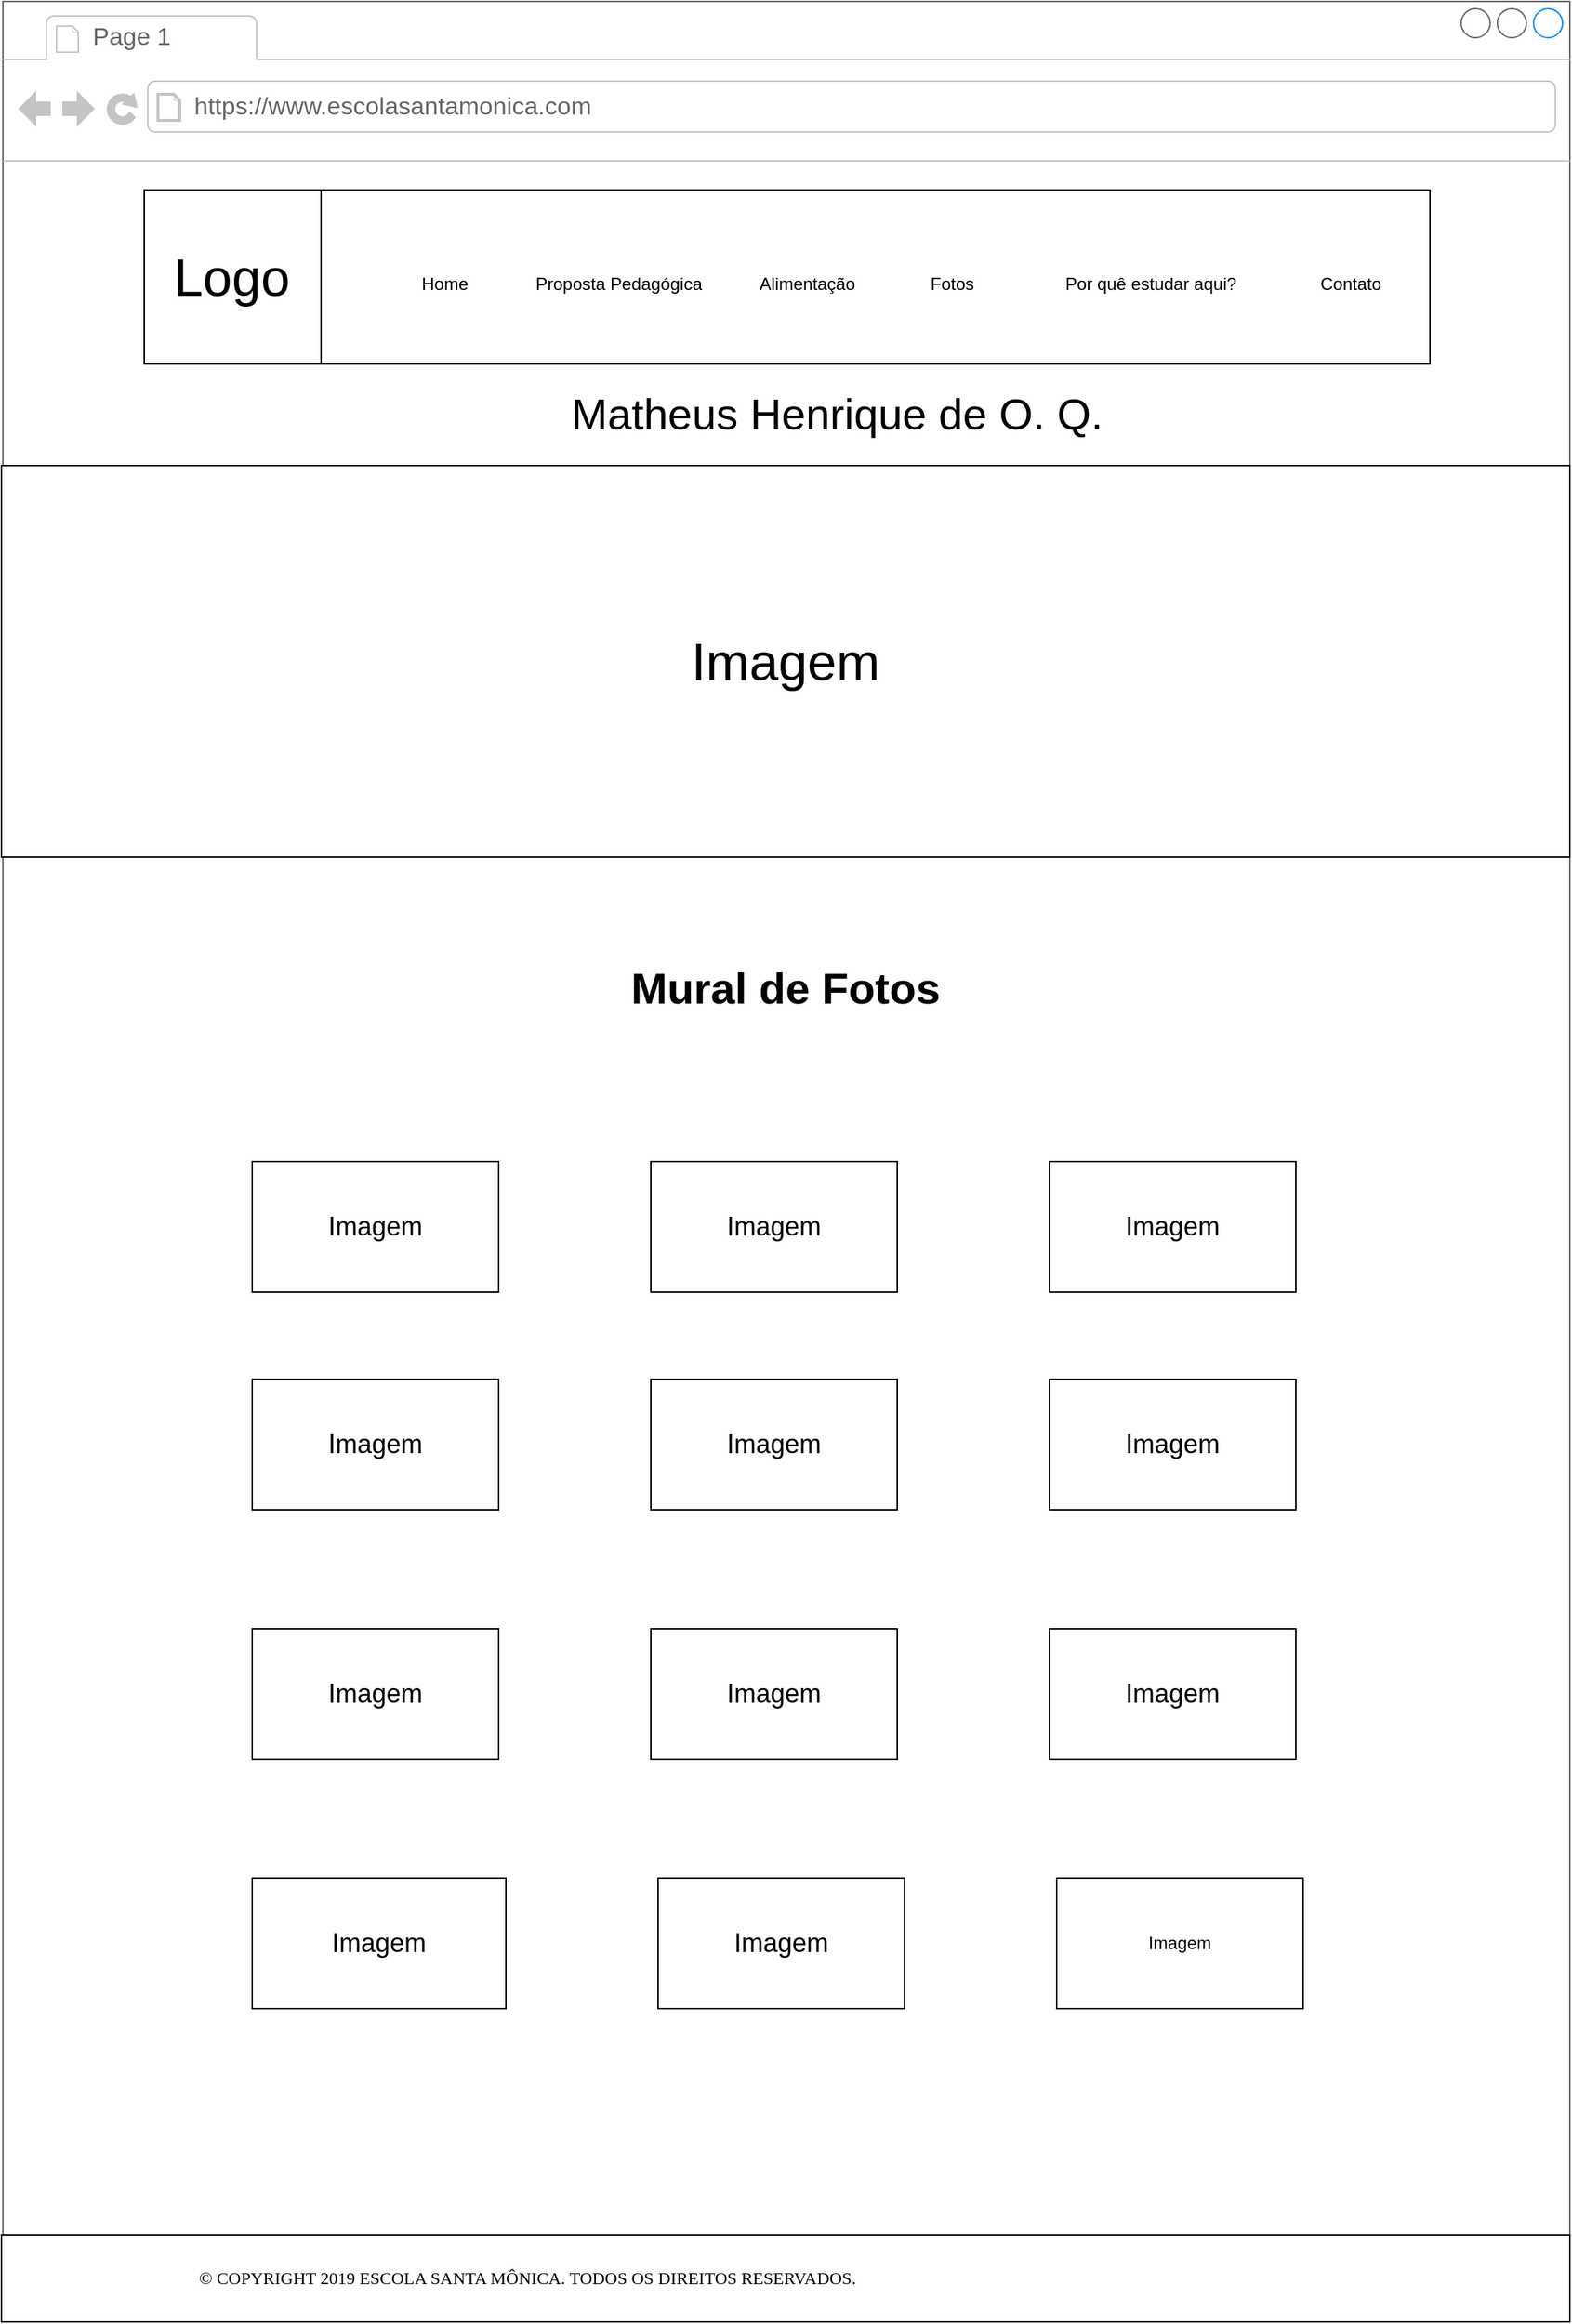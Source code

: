 <mxfile version="12.2.2" type="device" pages="1"><diagram name="Page-1" id="2cc2dc42-3aac-f2a9-1cec-7a8b7cbee084"><mxGraphModel dx="2095" dy="1203" grid="1" gridSize="10" guides="1" tooltips="1" connect="1" arrows="1" fold="1" page="1" pageScale="1" pageWidth="1100" pageHeight="850" background="#ffffff" math="0" shadow="0"><root><mxCell id="0"/><mxCell id="1" parent="0"/><mxCell id="7026571954dc6520-1" value="" style="strokeWidth=1;shadow=0;dashed=0;align=center;html=1;shape=mxgraph.mockup.containers.browserWindow;rSize=0;strokeColor=#666666;mainText=,;recursiveResize=0;rounded=0;labelBackgroundColor=none;fontFamily=Verdana;fontSize=12;fontStyle=0" parent="1" vertex="1"><mxGeometry x="9" y="30" width="1081" height="1540" as="geometry"/></mxCell><mxCell id="7026571954dc6520-2" value="Page 1" style="strokeWidth=1;shadow=0;dashed=0;align=center;html=1;shape=mxgraph.mockup.containers.anchor;fontSize=17;fontColor=#666666;align=left;" parent="7026571954dc6520-1" vertex="1"><mxGeometry x="60" y="12" width="110" height="26" as="geometry"/></mxCell><mxCell id="7026571954dc6520-3" value="https://www.escolasantamonica.com" style="strokeWidth=1;shadow=0;dashed=0;align=center;html=1;shape=mxgraph.mockup.containers.anchor;rSize=0;fontSize=17;fontColor=#666666;align=left;" parent="7026571954dc6520-1" vertex="1"><mxGeometry x="130" y="60" width="250" height="26" as="geometry"/></mxCell><mxCell id="7026571954dc6520-15" value="" style="verticalLabelPosition=bottom;shadow=0;dashed=0;align=center;html=1;verticalAlign=top;strokeWidth=1;shape=mxgraph.mockup.markup.line;strokeColor=#999999;rounded=0;labelBackgroundColor=none;fillColor=#ffffff;fontFamily=Verdana;fontSize=12;fontColor=#000000;" parent="7026571954dc6520-1" vertex="1"><mxGeometry y="310" width="1050" height="20" as="geometry"/></mxCell><mxCell id="7026571954dc6520-21" value="" style="verticalLabelPosition=bottom;shadow=0;dashed=0;align=center;html=1;verticalAlign=top;strokeWidth=1;shape=mxgraph.mockup.markup.line;strokeColor=#999999;rounded=0;labelBackgroundColor=none;fillColor=#ffffff;fontFamily=Verdana;fontSize=12;fontColor=#000000;" parent="7026571954dc6520-1" vertex="1"><mxGeometry y="580" width="1050" height="20" as="geometry"/></mxCell><mxCell id="ewFMJKoFP-ZU7OxCMfp1-1" value="" style="text;html=1;strokeColor=#000000;fillColor=#ffffff;align=center;verticalAlign=middle;whiteSpace=wrap;rounded=0;fontFamily=Helvetica;fontSize=12;fontColor=#000000;" parent="7026571954dc6520-1" vertex="1"><mxGeometry x="97.5" y="130" width="122" height="120" as="geometry"/></mxCell><mxCell id="ewFMJKoFP-ZU7OxCMfp1-3" value="&lt;font style=&quot;font-size: 36px&quot;&gt;Logo&lt;/font&gt;" style="text;html=1;strokeColor=none;fillColor=none;align=center;verticalAlign=middle;whiteSpace=wrap;rounded=0;" parent="7026571954dc6520-1" vertex="1"><mxGeometry x="134.5" y="175.5" width="46" height="29" as="geometry"/></mxCell><mxCell id="ewFMJKoFP-ZU7OxCMfp1-6" value="" style="rounded=0;whiteSpace=wrap;html=1;" parent="7026571954dc6520-1" vertex="1"><mxGeometry x="219.5" y="130" width="765" height="120" as="geometry"/></mxCell><mxCell id="ewFMJKoFP-ZU7OxCMfp1-17" value="Home" style="text;html=1;strokeColor=none;fillColor=none;align=center;verticalAlign=middle;whiteSpace=wrap;rounded=0;" parent="7026571954dc6520-1" vertex="1"><mxGeometry x="284.5" y="185" width="40" height="20" as="geometry"/></mxCell><mxCell id="ewFMJKoFP-ZU7OxCMfp1-19" value="Proposta Pedagógica" style="text;html=1;strokeColor=none;fillColor=none;align=center;verticalAlign=middle;whiteSpace=wrap;rounded=0;" parent="7026571954dc6520-1" vertex="1"><mxGeometry x="354.5" y="185" width="140" height="20" as="geometry"/></mxCell><mxCell id="ewFMJKoFP-ZU7OxCMfp1-20" value="Alimentação" style="text;html=1;strokeColor=none;fillColor=none;align=center;verticalAlign=middle;whiteSpace=wrap;rounded=0;" parent="7026571954dc6520-1" vertex="1"><mxGeometry x="534.5" y="185" width="40" height="20" as="geometry"/></mxCell><mxCell id="ewFMJKoFP-ZU7OxCMfp1-21" value="Fotos" style="text;html=1;strokeColor=none;fillColor=none;align=center;verticalAlign=middle;whiteSpace=wrap;rounded=0;" parent="7026571954dc6520-1" vertex="1"><mxGeometry x="634.5" y="185" width="40" height="20" as="geometry"/></mxCell><mxCell id="ewFMJKoFP-ZU7OxCMfp1-22" value="Por quê estudar aqui?" style="text;html=1;strokeColor=none;fillColor=none;align=center;verticalAlign=middle;whiteSpace=wrap;rounded=0;" parent="7026571954dc6520-1" vertex="1"><mxGeometry x="722" y="184.5" width="140" height="20" as="geometry"/></mxCell><mxCell id="ewFMJKoFP-ZU7OxCMfp1-23" value="Contato" style="text;html=1;strokeColor=none;fillColor=none;align=center;verticalAlign=middle;whiteSpace=wrap;rounded=0;" parent="7026571954dc6520-1" vertex="1"><mxGeometry x="909.5" y="185" width="40" height="20" as="geometry"/></mxCell><mxCell id="j2zbWTqFvS1fBI7Qq0S7-1" value="&lt;font size=&quot;1&quot;&gt;&lt;b style=&quot;font-size: 30px&quot;&gt;Mural de Fotos&lt;/b&gt;&lt;/font&gt;" style="text;html=1;strokeColor=none;fillColor=none;align=center;verticalAlign=middle;whiteSpace=wrap;rounded=0;" parent="7026571954dc6520-1" vertex="1"><mxGeometry x="423" y="670" width="234" height="20" as="geometry"/></mxCell><mxCell id="fvU2fTR692eFY3aPYThP-1" value="&lt;font style=&quot;font-size: 36px&quot;&gt;Imagem&lt;/font&gt;" style="rounded=0;whiteSpace=wrap;html=1;" parent="7026571954dc6520-1" vertex="1"><mxGeometry x="-1" y="320" width="1082" height="270" as="geometry"/></mxCell><mxCell id="j2zbWTqFvS1fBI7Qq0S7-2" value="&lt;font style=&quot;font-size: 18px&quot;&gt;Imagem&lt;/font&gt;" style="rounded=0;whiteSpace=wrap;html=1;" parent="7026571954dc6520-1" vertex="1"><mxGeometry x="172" y="800" width="170" height="90" as="geometry"/></mxCell><mxCell id="j2zbWTqFvS1fBI7Qq0S7-11" value="&lt;span style=&quot;white-space: normal&quot;&gt;&lt;font style=&quot;font-size: 18px&quot;&gt;Imagem&lt;/font&gt;&lt;/span&gt;" style="rounded=0;whiteSpace=wrap;html=1;" parent="7026571954dc6520-1" vertex="1"><mxGeometry x="447" y="800" width="170" height="90" as="geometry"/></mxCell><mxCell id="j2zbWTqFvS1fBI7Qq0S7-12" value="&lt;span style=&quot;white-space: normal&quot;&gt;&lt;font style=&quot;font-size: 18px&quot;&gt;Imagem&lt;/font&gt;&lt;/span&gt;" style="rounded=0;whiteSpace=wrap;html=1;" parent="7026571954dc6520-1" vertex="1"><mxGeometry x="722" y="800" width="170" height="90" as="geometry"/></mxCell><mxCell id="j2zbWTqFvS1fBI7Qq0S7-13" value="&lt;span style=&quot;white-space: normal&quot;&gt;&lt;font style=&quot;font-size: 18px&quot;&gt;Imagem&lt;/font&gt;&lt;/span&gt;" style="rounded=0;whiteSpace=wrap;html=1;" parent="7026571954dc6520-1" vertex="1"><mxGeometry x="172" y="950" width="170" height="90" as="geometry"/></mxCell><mxCell id="j2zbWTqFvS1fBI7Qq0S7-14" value="&lt;span style=&quot;white-space: normal&quot;&gt;&lt;font style=&quot;font-size: 18px&quot;&gt;Imagem&lt;/font&gt;&lt;/span&gt;" style="rounded=0;whiteSpace=wrap;html=1;" parent="7026571954dc6520-1" vertex="1"><mxGeometry x="447" y="950" width="170" height="90" as="geometry"/></mxCell><mxCell id="j2zbWTqFvS1fBI7Qq0S7-15" value="&lt;span style=&quot;white-space: normal&quot;&gt;&lt;font style=&quot;font-size: 18px&quot;&gt;Imagem&lt;/font&gt;&lt;/span&gt;" style="rounded=0;whiteSpace=wrap;html=1;" parent="7026571954dc6520-1" vertex="1"><mxGeometry x="722" y="950" width="170" height="90" as="geometry"/></mxCell><mxCell id="j2zbWTqFvS1fBI7Qq0S7-44" value="&lt;span style=&quot;white-space: normal&quot;&gt;&lt;font style=&quot;font-size: 18px&quot;&gt;Imagem&lt;/font&gt;&lt;/span&gt;" style="rounded=0;whiteSpace=wrap;html=1;" parent="7026571954dc6520-1" vertex="1"><mxGeometry x="172" y="1294" width="175" height="90" as="geometry"/></mxCell><mxCell id="j2zbWTqFvS1fBI7Qq0S7-45" value="&lt;span style=&quot;white-space: normal&quot;&gt;&lt;font style=&quot;font-size: 18px&quot;&gt;Imagem&lt;/font&gt;&lt;/span&gt;" style="rounded=0;whiteSpace=wrap;html=1;" parent="7026571954dc6520-1" vertex="1"><mxGeometry x="452" y="1294" width="170" height="90" as="geometry"/></mxCell><mxCell id="j2zbWTqFvS1fBI7Qq0S7-46" value="&lt;span style=&quot;white-space: normal&quot;&gt;&lt;font style=&quot;font-size: 18px&quot;&gt;Imagem&lt;/font&gt;&lt;/span&gt;" style="rounded=0;whiteSpace=wrap;html=1;" parent="7026571954dc6520-1" vertex="1"><mxGeometry x="447" y="1122" width="170" height="90" as="geometry"/></mxCell><mxCell id="j2zbWTqFvS1fBI7Qq0S7-47" value="&lt;span style=&quot;white-space: normal&quot;&gt;&lt;font style=&quot;font-size: 18px&quot;&gt;Imagem&lt;/font&gt;&lt;/span&gt;" style="rounded=0;whiteSpace=wrap;html=1;" parent="7026571954dc6520-1" vertex="1"><mxGeometry x="172" y="1122" width="170" height="90" as="geometry"/></mxCell><mxCell id="j2zbWTqFvS1fBI7Qq0S7-48" value="&lt;span style=&quot;white-space: normal&quot;&gt;&lt;font style=&quot;font-size: 18px&quot;&gt;Imagem&lt;/font&gt;&lt;/span&gt;" style="rounded=0;whiteSpace=wrap;html=1;" parent="7026571954dc6520-1" vertex="1"><mxGeometry x="722" y="1122" width="170" height="90" as="geometry"/></mxCell><mxCell id="j2zbWTqFvS1fBI7Qq0S7-49" value="&lt;span style=&quot;white-space: normal&quot;&gt;Imagem&lt;/span&gt;" style="rounded=0;whiteSpace=wrap;html=1;" parent="7026571954dc6520-1" vertex="1"><mxGeometry x="727" y="1294" width="170" height="90" as="geometry"/></mxCell><mxCell id="UoLAxrmPT7WecuiPx_7M-1" value="&lt;font style=&quot;font-size: 30px&quot;&gt;Matheus Henrique de O. Q.&lt;/font&gt;" style="text;html=1;align=center;" parent="7026571954dc6520-1" vertex="1"><mxGeometry x="313" y="260" width="523" height="60" as="geometry"/></mxCell><mxCell id="Bn8Y6w_Um3144dJxdNAO-1" value="" style="rounded=0;whiteSpace=wrap;html=1;" parent="1" vertex="1"><mxGeometry x="8" y="1570" width="1082" height="60" as="geometry"/></mxCell><mxCell id="Bn8Y6w_Um3144dJxdNAO-2" value="&lt;span style=&quot;font-family: &amp;#34;londrina solid&amp;#34; , cursive ; text-transform: uppercase ; background-color: rgb(255 , 255 , 255)&quot;&gt;© COPYRIGHT 2019 ESCOLA SANTA MÔNICA. TODOS OS DIREITOS RESERVADOS.&lt;/span&gt;" style="text;html=1;strokeColor=none;fillColor=none;align=center;verticalAlign=middle;whiteSpace=wrap;rounded=0;" parent="1" vertex="1"><mxGeometry x="80" y="1590" width="582" height="20" as="geometry"/></mxCell></root></mxGraphModel></diagram></mxfile>